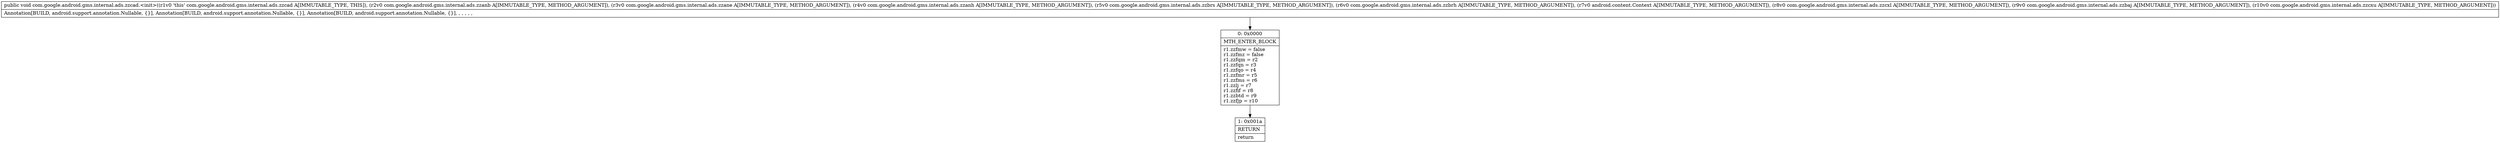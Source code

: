 digraph "CFG forcom.google.android.gms.internal.ads.zzcad.\<init\>(Lcom\/google\/android\/gms\/internal\/ads\/zzanb;Lcom\/google\/android\/gms\/internal\/ads\/zzane;Lcom\/google\/android\/gms\/internal\/ads\/zzanh;Lcom\/google\/android\/gms\/internal\/ads\/zzbrs;Lcom\/google\/android\/gms\/internal\/ads\/zzbrh;Landroid\/content\/Context;Lcom\/google\/android\/gms\/internal\/ads\/zzcxl;Lcom\/google\/android\/gms\/internal\/ads\/zzbaj;Lcom\/google\/android\/gms\/internal\/ads\/zzcxu;)V" {
Node_0 [shape=record,label="{0\:\ 0x0000|MTH_ENTER_BLOCK\l|r1.zzfmw = false\lr1.zzfmz = false\lr1.zzfqm = r2\lr1.zzfqn = r3\lr1.zzfqo = r4\lr1.zzfmr = r5\lr1.zzfms = r6\lr1.zzlj = r7\lr1.zzfif = r8\lr1.zzbtd = r9\lr1.zzfjp = r10\l}"];
Node_1 [shape=record,label="{1\:\ 0x001a|RETURN\l|return\l}"];
MethodNode[shape=record,label="{public void com.google.android.gms.internal.ads.zzcad.\<init\>((r1v0 'this' com.google.android.gms.internal.ads.zzcad A[IMMUTABLE_TYPE, THIS]), (r2v0 com.google.android.gms.internal.ads.zzanb A[IMMUTABLE_TYPE, METHOD_ARGUMENT]), (r3v0 com.google.android.gms.internal.ads.zzane A[IMMUTABLE_TYPE, METHOD_ARGUMENT]), (r4v0 com.google.android.gms.internal.ads.zzanh A[IMMUTABLE_TYPE, METHOD_ARGUMENT]), (r5v0 com.google.android.gms.internal.ads.zzbrs A[IMMUTABLE_TYPE, METHOD_ARGUMENT]), (r6v0 com.google.android.gms.internal.ads.zzbrh A[IMMUTABLE_TYPE, METHOD_ARGUMENT]), (r7v0 android.content.Context A[IMMUTABLE_TYPE, METHOD_ARGUMENT]), (r8v0 com.google.android.gms.internal.ads.zzcxl A[IMMUTABLE_TYPE, METHOD_ARGUMENT]), (r9v0 com.google.android.gms.internal.ads.zzbaj A[IMMUTABLE_TYPE, METHOD_ARGUMENT]), (r10v0 com.google.android.gms.internal.ads.zzcxu A[IMMUTABLE_TYPE, METHOD_ARGUMENT]))  | Annotation[BUILD, android.support.annotation.Nullable, \{\}], Annotation[BUILD, android.support.annotation.Nullable, \{\}], Annotation[BUILD, android.support.annotation.Nullable, \{\}], , , , , , \l}"];
MethodNode -> Node_0;
Node_0 -> Node_1;
}

